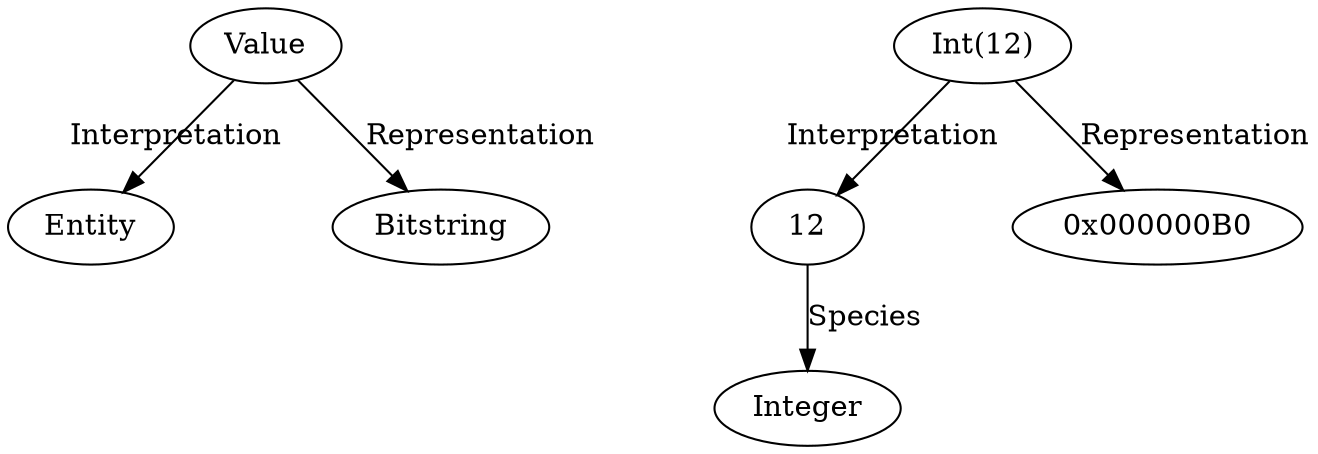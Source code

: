 digraph values {
    splines = "line";
    nodesep = 0.85;

    value [label="Value"];
    interp [label="Entity"];
    repr [label="Bitstring"];

    value -> interp [label="Interpretation"];
    value -> repr [label="Representation"];

    a_val [label="Int(12)"];
    an_interp [label="12"];
    a_species [label="Integer"];
    a_repr [label="0x000000B0"];

    a_val -> an_interp [label="Interpretation"];
    an_interp -> a_species [label="Species"];
    a_val -> a_repr [label="Representation"];

}
